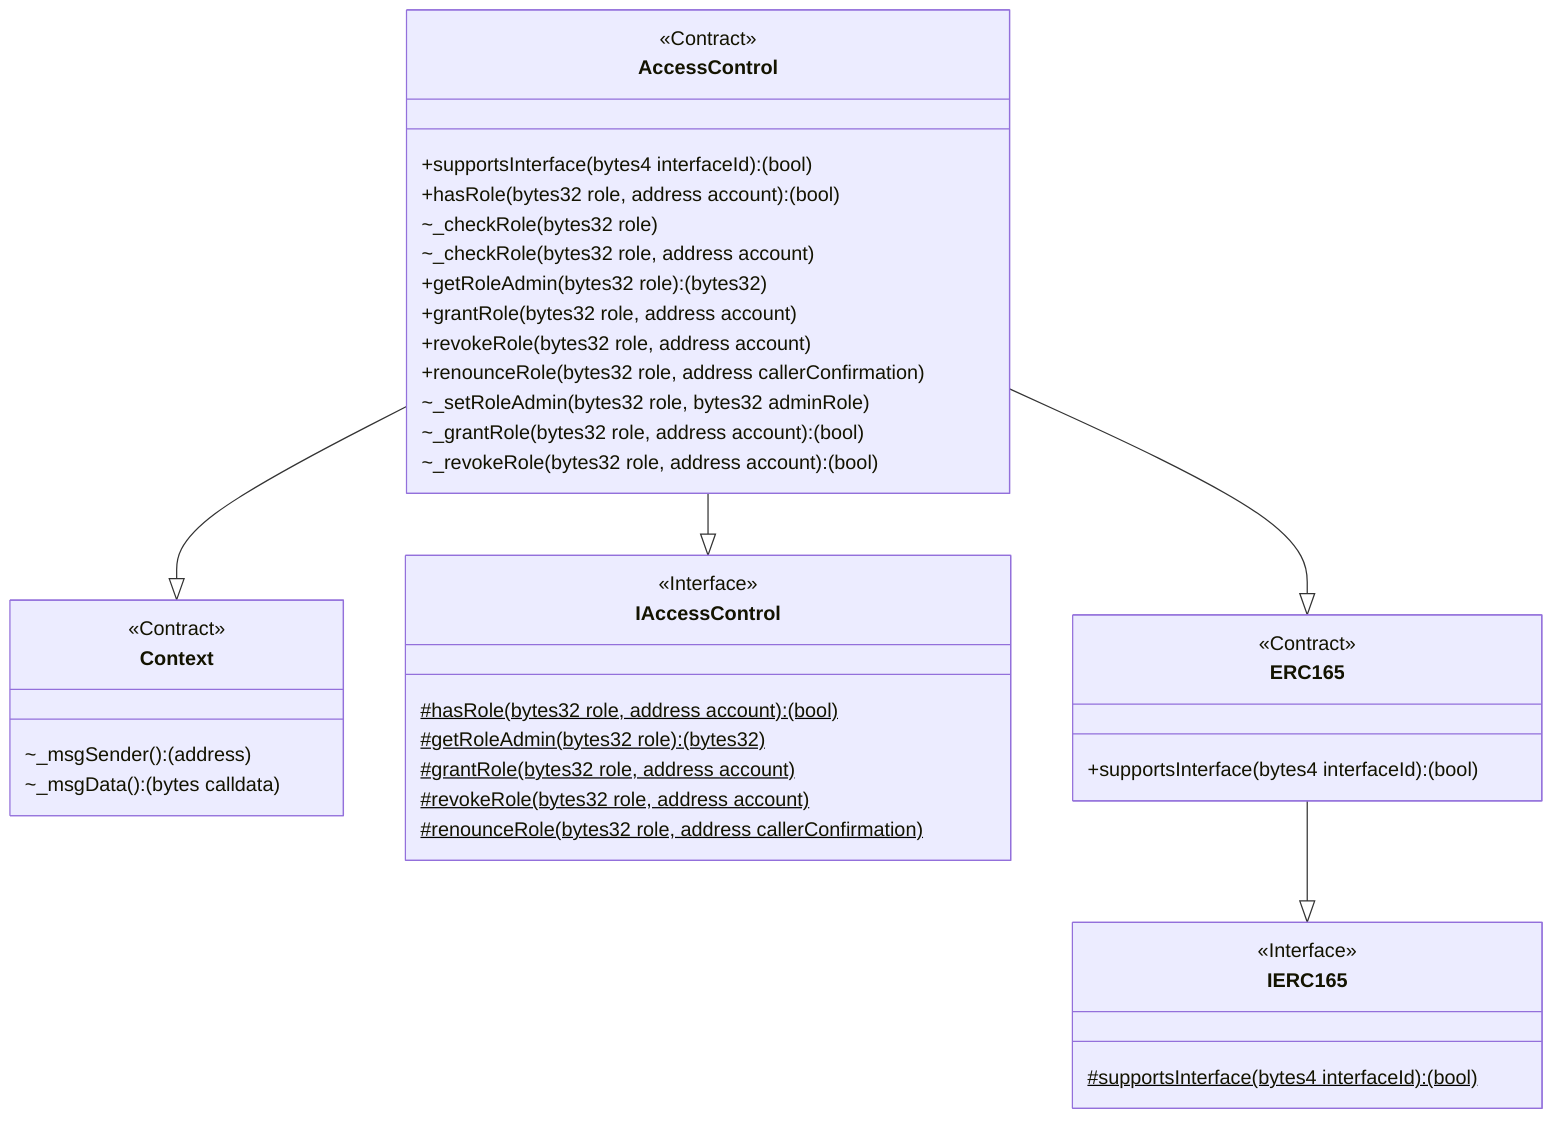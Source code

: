 classDiagram
  %% 1953:5096:0
  class AccessControl {
    <<Contract>>
    +supportsInterface(bytes4 interfaceId): (bool)
    +hasRole(bytes32 role, address account): (bool)
    ~_checkRole(bytes32 role)
    ~_checkRole(bytes32 role, address account)
    +getRoleAdmin(bytes32 role): (bytes32)
    +grantRole(bytes32 role, address account)
    +revokeRole(bytes32 role, address account)
    +renounceRole(bytes32 role, address callerConfirmation)
    ~_setRoleAdmin(bytes32 role, bytes32 adminRole)
    ~_grantRole(bytes32 role, address account): (bool)
    ~_revokeRole(bytes32 role, address account): (bool)
  }
  
  AccessControl --|> Context
  
  %% 624:235:2
  class Context {
    <<Contract>>
    ~_msgSender(): (address)
    ~_msgData(): (bytes calldata)
  }
  
  AccessControl --|> IAccessControl
  
  %% 225:3033:1
  class IAccessControl {
    <<Interface>>
    #hasRole(bytes32 role, address account): (bool)$
    #getRoleAdmin(bytes32 role): (bytes32)$
    #grantRole(bytes32 role, address account)$
    #revokeRole(bytes32 role, address account)$
    #renounceRole(bytes32 role, address callerConfirmation)$
  }
  
  AccessControl --|> ERC165
  
  %% 659:251:3
  class ERC165 {
    <<Contract>>
    +supportsInterface(bytes4 interfaceId): (bool)
  }
  
  ERC165 --|> IERC165
  
  %% 421:447:4
  class IERC165 {
    <<Interface>>
    #supportsInterface(bytes4 interfaceId): (bool)$
  }